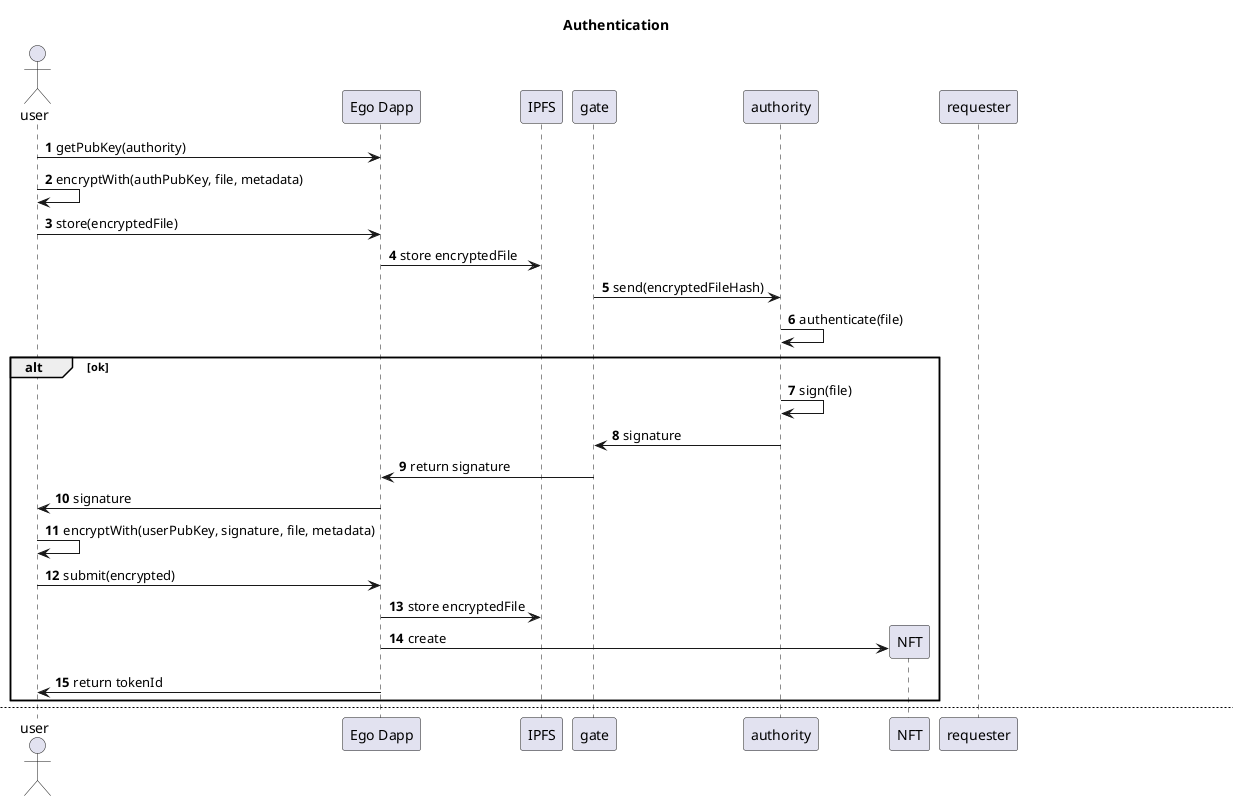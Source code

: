 @startuml
'https://plantuml.com/sequence-diagram

autonumber

title Authentication

actor user
participant dapp as "Ego Dapp"
participant ipfs as "IPFS"
participant gate
participant authority
participant NFT

user -> dapp: getPubKey(authority)
user -> user: encryptWith(authPubKey, file, metadata)
user -> dapp: store(encryptedFile)
dapp -> ipfs: store encryptedFile
gate -> authority: send(encryptedFileHash)
authority -> authority: authenticate(file)
alt ok
authority -> authority:sign(file)
gate <- authority: signature
gate -> dapp: return signature
dapp -> user: signature
user -> user: encryptWith(userPubKey, signature, file, metadata)
user -> dapp: submit(encrypted)
dapp -> ipfs: store encryptedFile
dapp -> NFT **: create
dapp -> user: return tokenId
end

newpage Verification

user -> requester: getPubKey()
user -> user: get(encryptedFile)
user -> user: decryptWith(userPrivKey, file)
user -> user: encryptWith(reqPubKey, file, metadata)
user -> dapp: store(encryptedFile)
dapp -> ipfs: store encryptedFile
user -> requester: send(encryptedHash)
requester -> ipfs: retrieve(encryptedHash)
requester -> requester: decryptWith(reqPrivKey, file)
requester -> requester: extractSignature(decryptedFile)
requester -> dapp: getPubKey(authority)
requester -> requester: decryptWith(authPubKey, signature)
requester -> user: OK

@enduml
